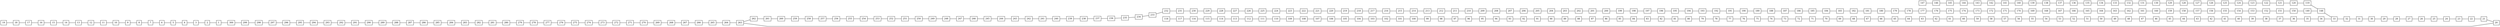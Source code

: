 graph myGraph {
node [label="\N", shape=box, fontsize=12];
graph [overlap="false",splines="polyline",rankdir="LR",bb="0,0,15284,8661"]
    1 [ label = "1" , height="0.36", width="0.36", pos="1816,748"];
    2 [ label = "2" , height="0.36", width="0.36", pos="1718,713"];
    3 [ label = "3" , height="0.36", width="0.36", pos="1619,679"];
    4 [ label = "4" , height="0.36", width="0.36", pos="1519,648"];
    5 [ label = "5" , height="0.36", width="0.36", pos="1419,618"];
    6 [ label = "6" , height="0.36", width="0.36", pos="1319,590"];
    7 [ label = "7" , height="0.36", width="0.36", pos="1219,563"];
    8 [ label = "8" , height="0.36", width="0.36", pos="1118,538"];
    9 [ label = "9" , height="0.36", width="0.36", pos="1017,513"];
    10 [ label = "10" , height="0.36", width="0.36", pos="917,490"];
    11 [ label = "11" , height="0.36", width="0.36", pos="816,468"];
    12 [ label = "12" , height="0.36", width="0.36", pos="715,446"];
    13 [ label = "13" , height="0.36", width="0.36", pos="615,423"];
    14 [ label = "14" , height="0.36", width="0.36", pos="515,399"];
    15 [ label = "15" , height="0.36", width="0.36", pos="416,373"];
    16 [ label = "16" , height="0.36", width="0.36", pos="318,340"];
    17 [ label = "17" , height="0.36", width="0.36", pos="224,299"];
    18 [ label = "18" , height="0.36", width="0.36", pos="136,246"];
    19 [ label = "19" , height="0.36", width="0.36", pos="63,173"];
    20 [ label = "20" , height="0.36", width="0.36", pos="5260,3279"];
    21 [ label = "21" , height="0.36", width="0.36", pos="5384,3276"];
    22 [ label = "22" , height="0.36", width="0.36", pos="5506,3275"];
    23 [ label = "23" , height="0.36", width="0.36", pos="5627,3277"];
    24 [ label = "24" , height="0.36", width="0.36", pos="5748,3280"];
    25 [ label = "25" , height="0.36", width="0.36", pos="5869,3285"];
    26 [ label = "26" , height="0.36", width="0.36", pos="5990,3292"];
    27 [ label = "27" , height="0.36", width="0.36", pos="6111,3301"];
    28 [ label = "28" , height="0.36", width="0.36", pos="6231,3310"];
    29 [ label = "29" , height="0.36", width="0.36", pos="6353,3319"];
    30 [ label = "30" , height="0.36", width="0.36", pos="6475,3328"];
    31 [ label = "31" , height="0.36", width="0.36", pos="6598,3336"];
    32 [ label = "32" , height="0.36", width="0.36", pos="6722,3341"];
    33 [ label = "33" , height="0.36", width="0.36", pos="6851,3335"];
    34 [ label = "34" , height="0.36", width="0.36", pos="7000,3317"];
    35 [ label = "35" , height="0.36", width="0.36", pos="7127,3296"];
    36 [ label = "36" , height="0.36", width="0.36", pos="7249,3273"];
    37 [ label = "37" , height="0.36", width="0.36", pos="7368,3248"];
    38 [ label = "38" , height="0.36", width="0.36", pos="7486,3223"];
    39 [ label = "39" , height="0.36", width="0.36", pos="7602,3197"];
    40 [ label = "40" , height="0.36", width="0.36", pos="7717,3170"];
    41 [ label = "41" , height="0.36", width="0.36", pos="7831,3142"];
    42 [ label = "42" , height="0.36", width="0.36", pos="7943,3114"];
    43 [ label = "43" , height="0.36", width="0.36", pos="8055,3085"];
    44 [ label = "44" , height="0.36", width="0.36", pos="8166,3055"];
    45 [ label = "45" , height="0.36", width="0.36", pos="8276,3025"];
    46 [ label = "46" , height="0.36", width="0.36", pos="8385,2995"];
    47 [ label = "47" , height="0.36", width="0.36", pos="8494,2964"];
    48 [ label = "48" , height="0.36", width="0.36", pos="8601,2932"];
    49 [ label = "49" , height="0.36", width="0.36", pos="8708,2900"];
    50 [ label = "50" , height="0.36", width="0.36", pos="8814,2867"];
    51 [ label = "51" , height="0.36", width="0.36", pos="8920,2834"];
    52 [ label = "52" , height="0.36", width="0.36", pos="9025,2801"];
    53 [ label = "53" , height="0.36", width="0.36", pos="9129,2767"];
    54 [ label = "54" , height="0.36", width="0.36", pos="9233,2732"];
    55 [ label = "55" , height="0.36", width="0.36", pos="9336,2697"];
    56 [ label = "56" , height="0.36", width="0.36", pos="9439,2661"];
    57 [ label = "57" , height="0.36", width="0.36", pos="9540,2625"];
    58 [ label = "58" , height="0.36", width="0.36", pos="9642,2588"];
    59 [ label = "59" , height="0.36", width="0.36", pos="9743,2551"];
    60 [ label = "60" , height="0.36", width="0.36", pos="9843,2513"];
    61 [ label = "61" , height="0.36", width="0.36", pos="9943,2474"];
    62 [ label = "62" , height="0.36", width="0.36", pos="10042,2435"];
    63 [ label = "63" , height="0.36", width="0.36", pos="10141,2396"];
    64 [ label = "64" , height="0.36", width="0.36", pos="10239,2355"];
    65 [ label = "65" , height="0.36", width="0.36", pos="10337,2314"];
    66 [ label = "66" , height="0.36", width="0.36", pos="10434,2273"];
    67 [ label = "67" , height="0.36", width="0.36", pos="10531,2231"];
    68 [ label = "68" , height="0.36", width="0.36", pos="10627,2189"];
    69 [ label = "69" , height="0.36", width="0.36", pos="10723,2146"];
    70 [ label = "70" , height="0.36", width="0.36", pos="10819,2103"];
    71 [ label = "71" , height="0.36", width="0.36", pos="10914,2059"];
    72 [ label = "72" , height="0.36", width="0.36", pos="11009,2015"];
    73 [ label = "73" , height="0.36", width="0.36", pos="11103,1971"];
    74 [ label = "74" , height="0.36", width="0.36", pos="11197,1926"];
    75 [ label = "75" , height="0.36", width="0.36", pos="11291,1881"];
    76 [ label = "76" , height="0.36", width="0.36", pos="11385,1836"];
    77 [ label = "77" , height="0.36", width="0.36", pos="11478,1791"];
    78 [ label = "78" , height="0.36", width="0.36", pos="11571,1746"];
    79 [ label = "79" , height="0.36", width="0.36", pos="11664,1700"];
    80 [ label = "80" , height="0.36", width="0.36", pos="11757,1655"];
    81 [ label = "81" , height="0.36", width="0.36", pos="11850,1609"];
    82 [ label = "82" , height="0.36", width="0.36", pos="11942,1564"];
    83 [ label = "83" , height="0.36", width="0.36", pos="12035,1518"];
    84 [ label = "84" , height="0.36", width="0.36", pos="12127,1473"];
    85 [ label = "85" , height="0.36", width="0.36", pos="12219,1428"];
    86 [ label = "86" , height="0.36", width="0.36", pos="12312,1382"];
    87 [ label = "87" , height="0.36", width="0.36", pos="12404,1337"];
    88 [ label = "88" , height="0.36", width="0.36", pos="12496,1292"];
    89 [ label = "89" , height="0.36", width="0.36", pos="12588,1247"];
    90 [ label = "90" , height="0.36", width="0.36", pos="12680,1203"];
    91 [ label = "91" , height="0.36", width="0.36", pos="12772,1158"];
    92 [ label = "92" , height="0.36", width="0.36", pos="12864,1114"];
    93 [ label = "93" , height="0.36", width="0.36", pos="12956,1070"];
    94 [ label = "94" , height="0.36", width="0.36", pos="13048,1026"];
    95 [ label = "95" , height="0.36", width="0.36", pos="13140,982"];
    96 [ label = "96" , height="0.36", width="0.36", pos="13232,938"];
    97 [ label = "97" , height="0.36", width="0.36", pos="13324,895"];
    98 [ label = "98" , height="0.36", width="0.36", pos="13416,851"];
    99 [ label = "99" , height="0.36", width="0.36", pos="13507,808"];
    100 [ label = "100" , height="0.36", width="0.36", pos="13599,765"];
    101 [ label = "101" , height="0.36", width="0.36", pos="13691,722"];
    102 [ label = "102" , height="0.36", width="0.36", pos="13783,680"];
    103 [ label = "103" , height="0.36", width="0.36", pos="13875,637"];
    104 [ label = "104" , height="0.36", width="0.36", pos="13967,595"];
    105 [ label = "105" , height="0.36", width="0.36", pos="14059,553"];
    106 [ label = "106" , height="0.36", width="0.36", pos="14151,511"];
    107 [ label = "107" , height="0.36", width="0.36", pos="14243,469"];
    108 [ label = "108" , height="0.36", width="0.36", pos="14335,427"];
    109 [ label = "109" , height="0.36", width="0.36", pos="14427,386"];
    110 [ label = "110" , height="0.36", width="0.36", pos="14519,344"];
    111 [ label = "111" , height="0.36", width="0.36", pos="14611,303"];
    112 [ label = "112" , height="0.36", width="0.36", pos="14703,262"];
    113 [ label = "113" , height="0.36", width="0.36", pos="14795,221"];
    114 [ label = "114" , height="0.36", width="0.36", pos="14887,180"];
    115 [ label = "115" , height="0.36", width="0.36", pos="14979,140"];
    116 [ label = "116" , height="0.36", width="0.36", pos="15071,100"];
    117 [ label = "117" , height="0.36", width="0.36", pos="15164,60"];
    118 [ label = "118" , height="0.36", width="0.36", pos="15258,26"];
    119 [ label = "119" , height="0.36", width="0.36", pos="6897,3236"];
    120 [ label = "120" , height="0.36", width="0.36", pos="6896,3111"];
    121 [ label = "121" , height="0.36", width="0.36", pos="6900,2992"];
    122 [ label = "122" , height="0.36", width="0.36", pos="6906,2874"];
    123 [ label = "123" , height="0.36", width="0.36", pos="6913,2758"];
    124 [ label = "124" , height="0.36", width="0.36", pos="6921,2643"];
    125 [ label = "125" , height="0.36", width="0.36", pos="6928,2528"];
    126 [ label = "126" , height="0.36", width="0.36", pos="6937,2414"];
    127 [ label = "127" , height="0.36", width="0.36", pos="6945,2300"];
    128 [ label = "128" , height="0.36", width="0.36", pos="6953,2187"];
    129 [ label = "129" , height="0.36", width="0.36", pos="6961,2074"];
    130 [ label = "130" , height="0.36", width="0.36", pos="6968,1961"];
    131 [ label = "131" , height="0.36", width="0.36", pos="6976,1849"];
    132 [ label = "132" , height="0.36", width="0.36", pos="6983,1737"];
    133 [ label = "133" , height="0.36", width="0.36", pos="6990,1626"];
    134 [ label = "134" , height="0.36", width="0.36", pos="6997,1515"];
    135 [ label = "135" , height="0.36", width="0.36", pos="7003,1405"];
    136 [ label = "136" , height="0.36", width="0.36", pos="7009,1295"];
    137 [ label = "137" , height="0.36", width="0.36", pos="7015,1185"];
    138 [ label = "138" , height="0.36", width="0.36", pos="7021,1076"];
    139 [ label = "139" , height="0.36", width="0.36", pos="7026,967"];
    140 [ label = "140" , height="0.36", width="0.36", pos="7031,859"];
    141 [ label = "141" , height="0.36", width="0.36", pos="7036,751"];
    142 [ label = "142" , height="0.36", width="0.36", pos="7040,644"];
    143 [ label = "143" , height="0.36", width="0.36", pos="7044,537"];
    144 [ label = "144" , height="0.36", width="0.36", pos="7047,431"];
    145 [ label = "145" , height="0.36", width="0.36", pos="7050,326"];
    146 [ label = "146" , height="0.36", width="0.36", pos="7051,222"];
    147 [ label = "147" , height="0.36", width="0.36", pos="7049,118"];
    148 [ label = "148" , height="0.36", width="0.36", pos="6902,3380"];
    149 [ label = "149" , height="0.36", width="0.36", pos="6919,3504"];
    150 [ label = "150" , height="0.36", width="0.36", pos="6946,3623"];
    151 [ label = "151" , height="0.36", width="0.36", pos="6976,3740"];
    152 [ label = "152" , height="0.36", width="0.36", pos="7009,3855"];
    153 [ label = "153" , height="0.36", width="0.36", pos="7041,3970"];
    154 [ label = "154" , height="0.36", width="0.36", pos="7075,4084"];
    155 [ label = "155" , height="0.36", width="0.36", pos="7108,4198"];
    156 [ label = "156" , height="0.36", width="0.36", pos="7140,4311"];
    157 [ label = "157" , height="0.36", width="0.36", pos="7172,4425"];
    158 [ label = "158" , height="0.36", width="0.36", pos="7202,4538"];
    159 [ label = "159" , height="0.36", width="0.36", pos="7232,4652"];
    160 [ label = "160" , height="0.36", width="0.36", pos="7259,4765"];
    161 [ label = "161" , height="0.36", width="0.36", pos="7285,4879"];
    162 [ label = "162" , height="0.36", width="0.36", pos="7309,4993"];
    163 [ label = "163" , height="0.36", width="0.36", pos="7330,5107"];
    164 [ label = "164" , height="0.36", width="0.36", pos="7350,5222"];
    165 [ label = "165" , height="0.36", width="0.36", pos="7366,5336"];
    166 [ label = "166" , height="0.36", width="0.36", pos="7380,5451"];
    167 [ label = "167" , height="0.36", width="0.36", pos="7391,5566"];
    168 [ label = "168" , height="0.36", width="0.36", pos="7399,5681"];
    169 [ label = "169" , height="0.36", width="0.36", pos="7404,5796"];
    170 [ label = "170" , height="0.36", width="0.36", pos="7406,5911"];
    171 [ label = "171" , height="0.36", width="0.36", pos="7404,6026"];
    172 [ label = "172" , height="0.36", width="0.36", pos="7398,6141"];
    173 [ label = "173" , height="0.36", width="0.36", pos="7389,6255"];
    174 [ label = "174" , height="0.36", width="0.36", pos="7376,6369"];
    175 [ label = "175" , height="0.36", width="0.36", pos="7359,6482"];
    176 [ label = "176" , height="0.36", width="0.36", pos="7338,6595"];
    177 [ label = "177" , height="0.36", width="0.36", pos="7313,6707"];
    178 [ label = "178" , height="0.36", width="0.36", pos="7284,6817"];
    179 [ label = "179" , height="0.36", width="0.36", pos="7251,6927"];
    180 [ label = "180" , height="0.36", width="0.36", pos="7213,7035"];
    181 [ label = "181" , height="0.36", width="0.36", pos="7172,7141"];
    182 [ label = "182" , height="0.36", width="0.36", pos="7126,7246"];
    183 [ label = "183" , height="0.36", width="0.36", pos="7075,7349"];
    184 [ label = "184" , height="0.36", width="0.36", pos="7021,7450"];
    185 [ label = "185" , height="0.36", width="0.36", pos="6962,7548"];
    186 [ label = "186" , height="0.36", width="0.36", pos="6899,7643"];
    187 [ label = "187" , height="0.36", width="0.36", pos="6831,7736"];
    188 [ label = "188" , height="0.36", width="0.36", pos="6760,7826"];
    189 [ label = "189" , height="0.36", width="0.36", pos="6685,7912"];
    190 [ label = "190" , height="0.36", width="0.36", pos="6605,7994"];
    191 [ label = "191" , height="0.36", width="0.36", pos="6522,8073"];
    192 [ label = "192" , height="0.36", width="0.36", pos="6434,8148"];
    193 [ label = "193" , height="0.36", width="0.36", pos="6343,8218"];
    194 [ label = "194" , height="0.36", width="0.36", pos="6249,8283"];
    195 [ label = "195" , height="0.36", width="0.36", pos="6151,8343"];
    196 [ label = "196" , height="0.36", width="0.36", pos="6050,8398"];
    197 [ label = "197" , height="0.36", width="0.36", pos="5946,8448"];
    198 [ label = "198" , height="0.36", width="0.36", pos="5839,8490"];
    199 [ label = "199" , height="0.36", width="0.36", pos="5729,8525"];
    200 [ label = "200" , height="0.36", width="0.36", pos="5618,8553"];
    201 [ label = "201" , height="0.36", width="0.36", pos="5504,8574"];
    202 [ label = "202" , height="0.36", width="0.36", pos="5390,8589"];
    203 [ label = "203" , height="0.36", width="0.36", pos="5275,8597"];
    204 [ label = "204" , height="0.36", width="0.36", pos="5160,8598"];
    205 [ label = "205" , height="0.36", width="0.36", pos="5044,8593"];
    206 [ label = "206" , height="0.36", width="0.36", pos="4930,8581"];
    207 [ label = "207" , height="0.36", width="0.36", pos="4816,8562"];
    208 [ label = "208" , height="0.36", width="0.36", pos="4704,8537"];
    209 [ label = "209" , height="0.36", width="0.36", pos="4593,8504"];
    210 [ label = "210" , height="0.36", width="0.36", pos="4484,8465"];
    211 [ label = "211" , height="0.36", width="0.36", pos="4379,8418"];
    212 [ label = "212" , height="0.36", width="0.36", pos="4277,8364"];
    213 [ label = "213" , height="0.36", width="0.36", pos="4181,8301"];
    214 [ label = "214" , height="0.36", width="0.36", pos="4090,8230"];
    215 [ label = "215" , height="0.36", width="0.36", pos="4005,8152"];
    216 [ label = "216" , height="0.36", width="0.36", pos="3925,8069"];
    217 [ label = "217" , height="0.36", width="0.36", pos="3851,7982"];
    218 [ label = "218" , height="0.36", width="0.36", pos="3782,7890"];
    219 [ label = "219" , height="0.36", width="0.36", pos="3719,7794"];
    220 [ label = "220" , height="0.36", width="0.36", pos="3662,7694"];
    221 [ label = "221" , height="0.36", width="0.36", pos="3610,7592"];
    222 [ label = "222" , height="0.36", width="0.36", pos="3564,7487"];
    223 [ label = "223" , height="0.36", width="0.36", pos="3524,7380"];
    224 [ label = "224" , height="0.36", width="0.36", pos="3489,7271"];
    225 [ label = "225" , height="0.36", width="0.36", pos="3460,7161"];
    226 [ label = "226" , height="0.36", width="0.36", pos="3437,7049"];
    227 [ label = "227" , height="0.36", width="0.36", pos="3419,6936"];
    228 [ label = "228" , height="0.36", width="0.36", pos="3407,6823"];
    229 [ label = "229" , height="0.36", width="0.36", pos="3400,6709"];
    230 [ label = "230" , height="0.36", width="0.36", pos="3399,6595"];
    231 [ label = "231" , height="0.36", width="0.36", pos="3402,6481"];
    232 [ label = "232" , height="0.36", width="0.36", pos="3411,6368"];
    233 [ label = "233" , height="0.36", width="0.36", pos="3424,6255"];
    234 [ label = "234" , height="0.36", width="0.36", pos="3442,6142"];
    235 [ label = "235" , height="0.36", width="0.36", pos="3465,6031"];
    236 [ label = "236" , height="0.36", width="0.36", pos="3492,5920"];
    237 [ label = "237" , height="0.36", width="0.36", pos="3524,5811"];
    238 [ label = "238" , height="0.36", width="0.36", pos="3559,5703"];
    239 [ label = "239" , height="0.36", width="0.36", pos="3598,5596"];
    240 [ label = "240" , height="0.36", width="0.36", pos="3641,5491"];
    241 [ label = "241" , height="0.36", width="0.36", pos="3687,5387"];
    242 [ label = "242" , height="0.36", width="0.36", pos="3736,5285"];
    243 [ label = "243" , height="0.36", width="0.36", pos="3788,5183"];
    244 [ label = "244" , height="0.36", width="0.36", pos="3843,5084"];
    245 [ label = "245" , height="0.36", width="0.36", pos="3901,4985"];
    246 [ label = "246" , height="0.36", width="0.36", pos="3961,4888"];
    247 [ label = "247" , height="0.36", width="0.36", pos="4023,4792"];
    248 [ label = "248" , height="0.36", width="0.36", pos="4087,4698"];
    249 [ label = "249" , height="0.36", width="0.36", pos="4152,4604"];
    250 [ label = "250" , height="0.36", width="0.36", pos="4219,4511"];
    251 [ label = "251" , height="0.36", width="0.36", pos="4288,4419"];
    252 [ label = "252" , height="0.36", width="0.36", pos="4358,4327"];
    253 [ label = "253" , height="0.36", width="0.36", pos="4428,4236"];
    254 [ label = "254" , height="0.36", width="0.36", pos="4500,4146"];
    255 [ label = "255" , height="0.36", width="0.36", pos="4572,4055"];
    256 [ label = "256" , height="0.36", width="0.36", pos="4644,3964"];
    257 [ label = "257" , height="0.36", width="0.36", pos="4717,3873"];
    258 [ label = "258" , height="0.36", width="0.36", pos="4789,3780"];
    259 [ label = "259" , height="0.36", width="0.36", pos="4861,3687"];
    260 [ label = "260" , height="0.36", width="0.36", pos="4931,3592"];
    261 [ label = "261" , height="0.36", width="0.36", pos="5001,3494"];
    262 [ label = "262" , height="0.36", width="0.36", pos="5067,3392"];
    263 [ label = "263" , height="0.36", width="0.36", pos="5131,3283"];
    264 [ label = "264" , height="0.36", width="0.36", pos="5059,3177"];
    265 [ label = "265" , height="0.36", width="0.36", pos="4984,3081"];
    266 [ label = "266" , height="0.36", width="0.36", pos="4906,2989"];
    267 [ label = "267" , height="0.36", width="0.36", pos="4826,2900"];
    268 [ label = "268" , height="0.36", width="0.36", pos="4745,2814"];
    269 [ label = "269" , height="0.36", width="0.36", pos="4663,2730"];
    270 [ label = "270" , height="0.36", width="0.36", pos="4580,2648"];
    271 [ label = "271" , height="0.36", width="0.36", pos="4497,2568"];
    272 [ label = "272" , height="0.36", width="0.36", pos="4414,2489"];
    273 [ label = "273" , height="0.36", width="0.36", pos="4330,2411"];
    274 [ label = "274" , height="0.36", width="0.36", pos="4247,2334"];
    275 [ label = "275" , height="0.36", width="0.36", pos="4163,2259"];
    276 [ label = "276" , height="0.36", width="0.36", pos="4078,2184"];
    277 [ label = "277" , height="0.36", width="0.36", pos="3994,2111"];
    278 [ label = "278" , height="0.36", width="0.36", pos="3909,2038"];
    279 [ label = "279" , height="0.36", width="0.36", pos="3824,1966"];
    280 [ label = "280" , height="0.36", width="0.36", pos="3739,1896"];
    281 [ label = "281" , height="0.36", width="0.36", pos="3654,1826"];
    282 [ label = "282" , height="0.36", width="0.36", pos="3568,1758"];
    283 [ label = "283" , height="0.36", width="0.36", pos="3482,1691"];
    284 [ label = "284" , height="0.36", width="0.36", pos="3395,1625"];
    285 [ label = "285" , height="0.36", width="0.36", pos="3307,1560"];
    286 [ label = "286" , height="0.36", width="0.36", pos="3220,1497"];
    287 [ label = "287" , height="0.36", width="0.36", pos="3131,1435"];
    288 [ label = "288" , height="0.36", width="0.36", pos="3042,1374"];
    289 [ label = "289" , height="0.36", width="0.36", pos="2952,1315"];
    290 [ label = "290" , height="0.36", width="0.36", pos="2861,1258"];
    291 [ label = "291" , height="0.36", width="0.36", pos="2770,1202"];
    292 [ label = "292" , height="0.36", width="0.36", pos="2678,1149"];
    293 [ label = "293" , height="0.36", width="0.36", pos="2585,1096"];
    294 [ label = "294" , height="0.36", width="0.36", pos="2491,1046"];
    295 [ label = "295" , height="0.36", width="0.36", pos="2397,998"];
    296 [ label = "296" , height="0.36", width="0.36", pos="2302,951"];
    297 [ label = "297" , height="0.36", width="0.36", pos="2206,906"];
    298 [ label = "298" , height="0.36", width="0.36", pos="2110,864"];
    299 [ label = "299" , height="0.36", width="0.36", pos="2013,823"];
    300 [ label = "300" , height="0.36", width="0.36", pos="1915,784"];
    1 -- 300;
    2 -- 1;
    3 -- 2;
    4 -- 3;
    5 -- 4;
    6 -- 5;
    7 -- 6;
    8 -- 7;
    9 -- 8;
    10 -- 9;
    11 -- 10;
    12 -- 11;
    13 -- 12;
    14 -- 13;
    15 -- 14;
    16 -- 15;
    17 -- 16;
    18 -- 17;
    19 -- 18;
    20 -- 263;
    21 -- 20;
    22 -- 21;
    23 -- 22;
    24 -- 23;
    25 -- 24;
    26 -- 25;
    27 -- 26;
    28 -- 27;
    29 -- 28;
    30 -- 29;
    31 -- 30;
    32 -- 31;
    33 -- 32;
    34 -- 33;
    35 -- 34;
    36 -- 35;
    37 -- 36;
    38 -- 37;
    39 -- 38;
    40 -- 39;
    41 -- 40;
    42 -- 41;
    43 -- 42;
    44 -- 43;
    45 -- 44;
    46 -- 45;
    47 -- 46;
    48 -- 47;
    49 -- 48;
    50 -- 49;
    51 -- 50;
    52 -- 51;
    53 -- 52;
    54 -- 53;
    55 -- 54;
    56 -- 55;
    57 -- 56;
    58 -- 57;
    59 -- 58;
    60 -- 59;
    61 -- 60;
    62 -- 61;
    63 -- 62;
    64 -- 63;
    65 -- 64;
    66 -- 65;
    67 -- 66;
    68 -- 67;
    69 -- 68;
    70 -- 69;
    71 -- 70;
    72 -- 71;
    73 -- 72;
    74 -- 73;
    75 -- 74;
    76 -- 75;
    77 -- 76;
    78 -- 77;
    79 -- 78;
    80 -- 79;
    81 -- 80;
    82 -- 81;
    83 -- 82;
    84 -- 83;
    85 -- 84;
    86 -- 85;
    87 -- 86;
    88 -- 87;
    89 -- 88;
    90 -- 89;
    91 -- 90;
    92 -- 91;
    93 -- 92;
    94 -- 93;
    95 -- 94;
    96 -- 95;
    97 -- 96;
    98 -- 97;
    99 -- 98;
    100 -- 99;
    101 -- 100;
    102 -- 101;
    103 -- 102;
    104 -- 103;
    105 -- 104;
    106 -- 105;
    107 -- 106;
    108 -- 107;
    109 -- 108;
    110 -- 109;
    111 -- 110;
    112 -- 111;
    113 -- 112;
    114 -- 113;
    115 -- 114;
    116 -- 115;
    117 -- 116;
    118 -- 117;
    119 -- 148;
    120 -- 119;
    121 -- 120;
    122 -- 121;
    123 -- 122;
    124 -- 123;
    125 -- 124;
    126 -- 125;
    127 -- 126;
    128 -- 127;
    129 -- 128;
    130 -- 129;
    131 -- 130;
    132 -- 131;
    133 -- 132;
    134 -- 133;
    135 -- 134;
    136 -- 135;
    137 -- 136;
    138 -- 137;
    139 -- 138;
    140 -- 139;
    141 -- 140;
    142 -- 141;
    143 -- 142;
    144 -- 143;
    145 -- 144;
    146 -- 145;
    147 -- 146;
    148 -- 33;
    149 -- 148;
    150 -- 149;
    151 -- 150;
    152 -- 151;
    153 -- 152;
    154 -- 153;
    155 -- 154;
    156 -- 155;
    157 -- 156;
    158 -- 157;
    159 -- 158;
    160 -- 159;
    161 -- 160;
    162 -- 161;
    163 -- 162;
    164 -- 163;
    165 -- 164;
    166 -- 165;
    167 -- 166;
    168 -- 167;
    169 -- 168;
    170 -- 169;
    171 -- 170;
    172 -- 171;
    173 -- 172;
    174 -- 173;
    175 -- 174;
    176 -- 175;
    177 -- 176;
    178 -- 177;
    179 -- 178;
    180 -- 179;
    181 -- 180;
    182 -- 181;
    183 -- 182;
    184 -- 183;
    185 -- 184;
    186 -- 185;
    187 -- 186;
    188 -- 187;
    189 -- 188;
    190 -- 189;
    191 -- 190;
    192 -- 191;
    193 -- 192;
    194 -- 193;
    195 -- 194;
    196 -- 195;
    197 -- 196;
    198 -- 197;
    199 -- 198;
    200 -- 199;
    201 -- 200;
    202 -- 201;
    203 -- 202;
    204 -- 203;
    205 -- 204;
    206 -- 205;
    207 -- 206;
    208 -- 207;
    209 -- 208;
    210 -- 209;
    211 -- 210;
    212 -- 211;
    213 -- 212;
    214 -- 213;
    215 -- 214;
    216 -- 215;
    217 -- 216;
    218 -- 217;
    219 -- 218;
    220 -- 219;
    221 -- 220;
    222 -- 221;
    223 -- 222;
    224 -- 223;
    225 -- 224;
    226 -- 225;
    227 -- 226;
    228 -- 227;
    229 -- 228;
    230 -- 229;
    231 -- 230;
    232 -- 231;
    233 -- 232;
    234 -- 233;
    235 -- 234;
    236 -- 235;
    237 -- 236;
    238 -- 237;
    239 -- 238;
    240 -- 239;
    241 -- 240;
    242 -- 241;
    243 -- 242;
    244 -- 243;
    245 -- 244;
    246 -- 245;
    247 -- 246;
    248 -- 247;
    249 -- 248;
    250 -- 249;
    251 -- 250;
    252 -- 251;
    253 -- 252;
    254 -- 253;
    255 -- 254;
    256 -- 255;
    257 -- 256;
    258 -- 257;
    259 -- 258;
    260 -- 259;
    261 -- 260;
    262 -- 261;
    263 -- 262;
    264 -- 263;
    265 -- 264;
    266 -- 265;
    267 -- 266;
    268 -- 267;
    269 -- 268;
    270 -- 269;
    271 -- 270;
    272 -- 271;
    273 -- 272;
    274 -- 273;
    275 -- 274;
    276 -- 275;
    277 -- 276;
    278 -- 277;
    279 -- 278;
    280 -- 279;
    281 -- 280;
    282 -- 281;
    283 -- 282;
    284 -- 283;
    285 -- 284;
    286 -- 285;
    287 -- 286;
    288 -- 287;
    289 -- 288;
    290 -- 289;
    291 -- 290;
    292 -- 291;
    293 -- 292;
    294 -- 293;
    295 -- 294;
    296 -- 295;
    297 -- 296;
    298 -- 297;
    299 -- 298;
    300 -- 299;
}
